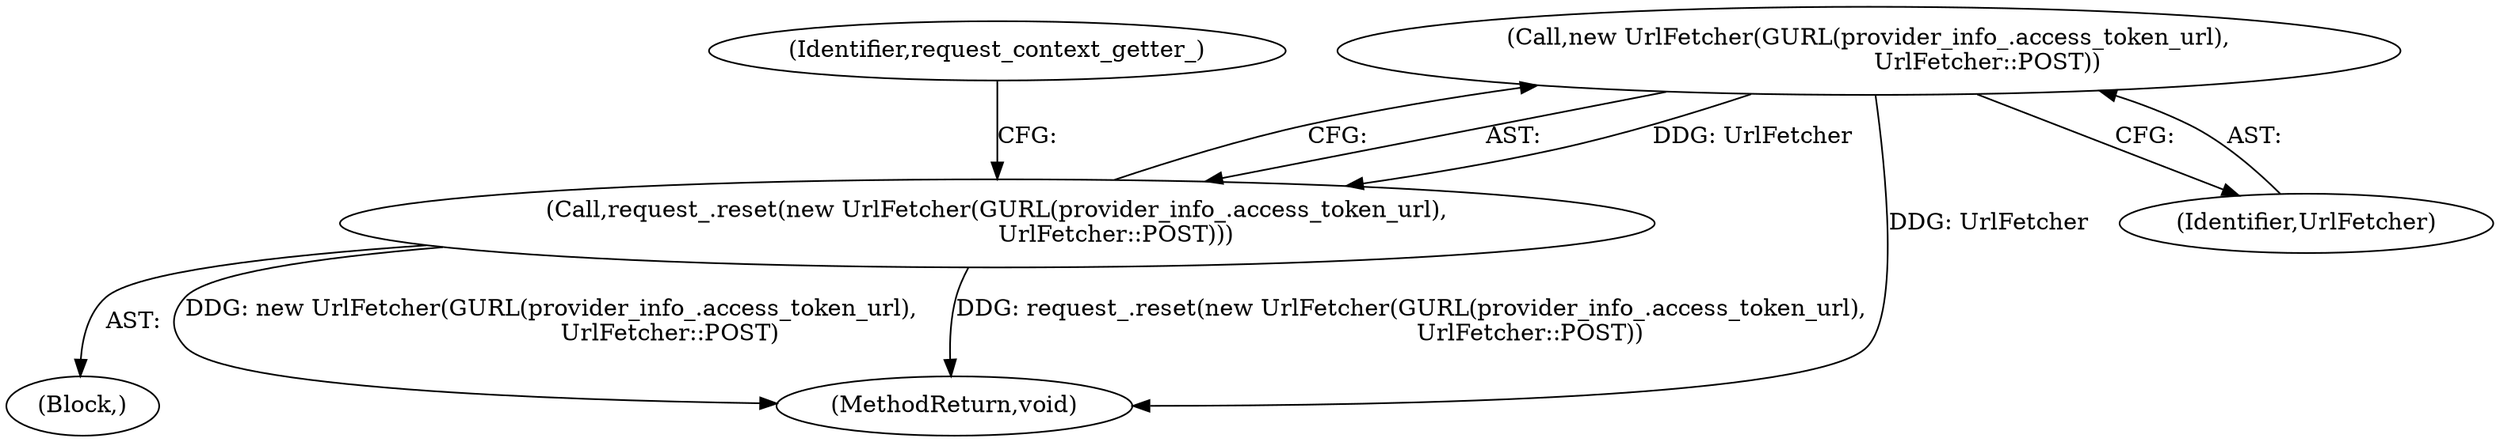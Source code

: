 digraph "1_Chrome_7cf563aba8f4b3bab68e9bfe43824d952241dcf7_3@del" {
"1000144" [label="(Call,new UrlFetcher(GURL(provider_info_.access_token_url),\n                                UrlFetcher::POST))"];
"1000143" [label="(Call,request_.reset(new UrlFetcher(GURL(provider_info_.access_token_url),\n                                UrlFetcher::POST)))"];
"1000104" [label="(Block,)"];
"1000156" [label="(MethodReturn,void)"];
"1000145" [label="(Identifier,UrlFetcher)"];
"1000144" [label="(Call,new UrlFetcher(GURL(provider_info_.access_token_url),\n                                UrlFetcher::POST))"];
"1000143" [label="(Call,request_.reset(new UrlFetcher(GURL(provider_info_.access_token_url),\n                                UrlFetcher::POST)))"];
"1000147" [label="(Identifier,request_context_getter_)"];
"1000144" -> "1000143"  [label="AST: "];
"1000144" -> "1000145"  [label="CFG: "];
"1000145" -> "1000144"  [label="AST: "];
"1000143" -> "1000144"  [label="CFG: "];
"1000144" -> "1000156"  [label="DDG: UrlFetcher"];
"1000144" -> "1000143"  [label="DDG: UrlFetcher"];
"1000143" -> "1000104"  [label="AST: "];
"1000147" -> "1000143"  [label="CFG: "];
"1000143" -> "1000156"  [label="DDG: new UrlFetcher(GURL(provider_info_.access_token_url),\n                                UrlFetcher::POST)"];
"1000143" -> "1000156"  [label="DDG: request_.reset(new UrlFetcher(GURL(provider_info_.access_token_url),\n                                UrlFetcher::POST))"];
}
